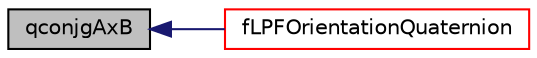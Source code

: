 digraph "qconjgAxB"
{
  edge [fontname="Helvetica",fontsize="10",labelfontname="Helvetica",labelfontsize="10"];
  node [fontname="Helvetica",fontsize="10",shape=record];
  rankdir="LR";
  Node275 [label="qconjgAxB",height=0.2,width=0.4,color="black", fillcolor="grey75", style="filled", fontcolor="black"];
  Node275 -> Node276 [dir="back",color="midnightblue",fontsize="10",style="solid",fontname="Helvetica"];
  Node276 [label="fLPFOrientationQuaternion",height=0.2,width=0.4,color="red", fillcolor="white", style="filled",URL="$orientation_8h.html#ad60a32e44f24a4b8fa5bddfb23721bc8",tooltip="function low pass filters an orientation quaternion and computes virtual gyro rotation rate ..."];
}
